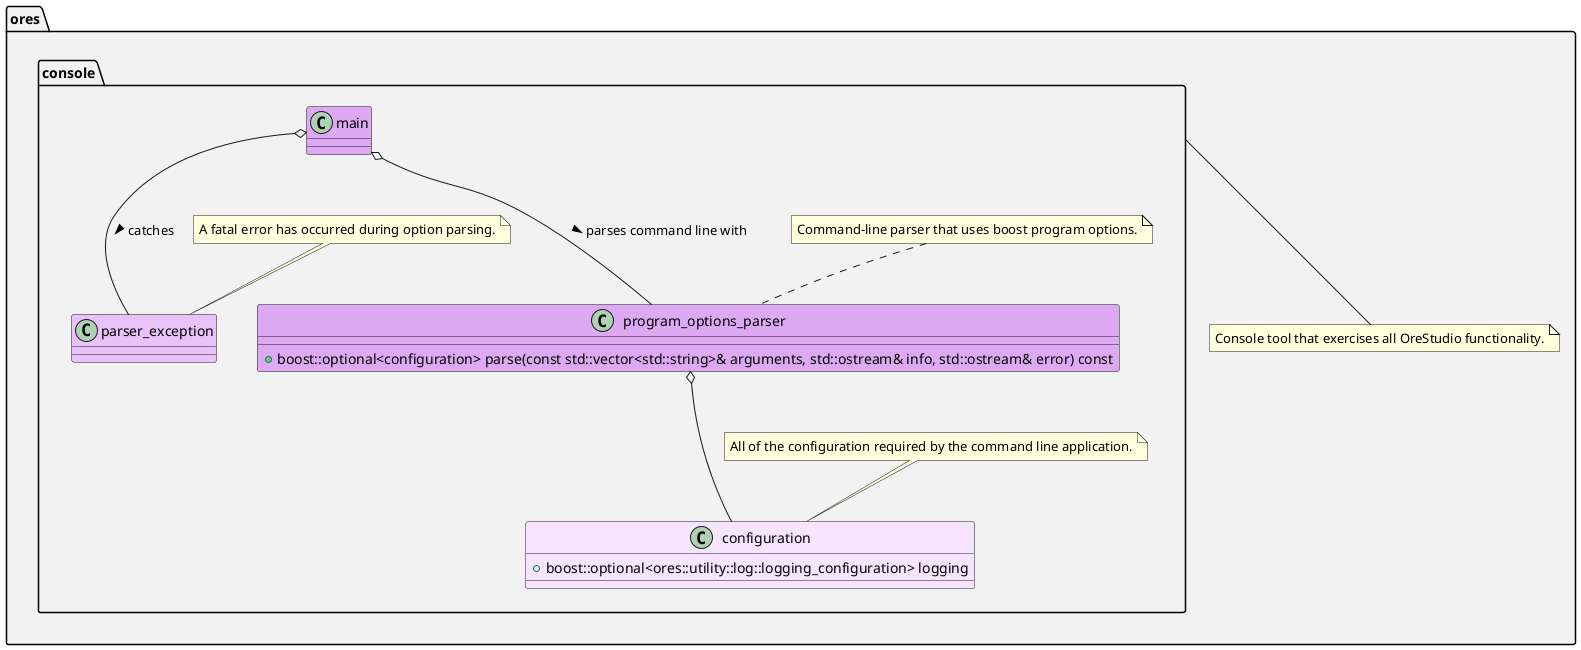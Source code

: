 ' test
@startuml
' test 2

namespace ores #F2F2F2 {

    note "Console tool that exercises all OreStudio functionality." as N1
    console --- N1
    namespace console #F2F2F2 {

        class configuration #F7E5FF {
            +{field} boost::optional<ores::utility::log::logging_configuration> logging
        }
        note top of configuration
            All of the configuration required by the command line application.
        end note

        class parser_exception #E8C2F8
        note top of parser_exception
            A fatal error has occurred during option parsing.
        end note

        class program_options_parser #DDA9F3 {
            +{method} boost::optional<configuration> parse(const std::vector<std::string>& arguments, std::ostream& info, std::ostream& error) const
        }
        program_options_parser o--- configuration
        note top of program_options_parser
            Command-line parser that uses boost program options.
        end note

        class main #DDA9F3
        main o--- parser_exception : > catches
        main o--- program_options_parser : parses command line with >
    }
}
@enduml
